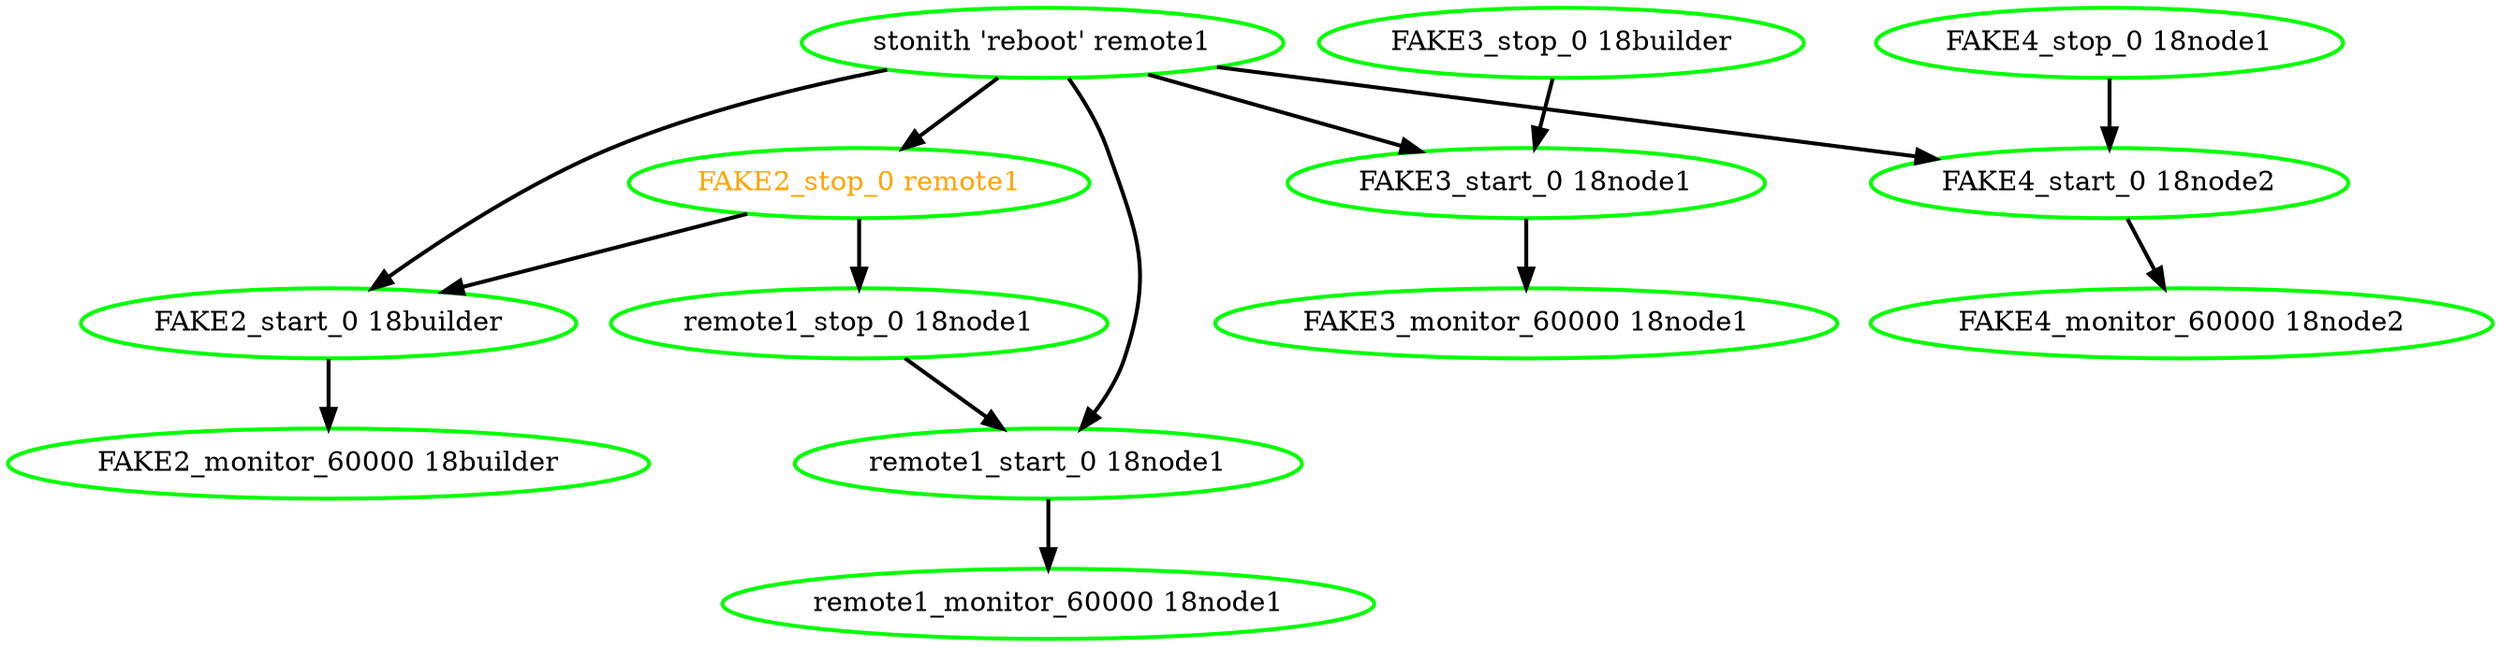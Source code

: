  digraph "g" {
"FAKE2_monitor_60000 18builder" [ style=bold color="green" fontcolor="black"]
"FAKE2_start_0 18builder" -> "FAKE2_monitor_60000 18builder" [ style = bold]
"FAKE2_start_0 18builder" [ style=bold color="green" fontcolor="black"]
"FAKE2_stop_0 remote1" -> "FAKE2_start_0 18builder" [ style = bold]
"FAKE2_stop_0 remote1" -> "remote1_stop_0 18node1" [ style = bold]
"FAKE2_stop_0 remote1" [ style=bold color="green" fontcolor="orange"]
"FAKE3_monitor_60000 18node1" [ style=bold color="green" fontcolor="black"]
"FAKE3_start_0 18node1" -> "FAKE3_monitor_60000 18node1" [ style = bold]
"FAKE3_start_0 18node1" [ style=bold color="green" fontcolor="black"]
"FAKE3_stop_0 18builder" -> "FAKE3_start_0 18node1" [ style = bold]
"FAKE3_stop_0 18builder" [ style=bold color="green" fontcolor="black"]
"FAKE4_monitor_60000 18node2" [ style=bold color="green" fontcolor="black"]
"FAKE4_start_0 18node2" -> "FAKE4_monitor_60000 18node2" [ style = bold]
"FAKE4_start_0 18node2" [ style=bold color="green" fontcolor="black"]
"FAKE4_stop_0 18node1" -> "FAKE4_start_0 18node2" [ style = bold]
"FAKE4_stop_0 18node1" [ style=bold color="green" fontcolor="black"]
"remote1_monitor_60000 18node1" [ style=bold color="green" fontcolor="black"]
"remote1_start_0 18node1" -> "remote1_monitor_60000 18node1" [ style = bold]
"remote1_start_0 18node1" [ style=bold color="green" fontcolor="black"]
"remote1_stop_0 18node1" -> "remote1_start_0 18node1" [ style = bold]
"remote1_stop_0 18node1" [ style=bold color="green" fontcolor="black"]
"stonith 'reboot' remote1" -> "FAKE2_start_0 18builder" [ style = bold]
"stonith 'reboot' remote1" -> "FAKE2_stop_0 remote1" [ style = bold]
"stonith 'reboot' remote1" -> "FAKE3_start_0 18node1" [ style = bold]
"stonith 'reboot' remote1" -> "FAKE4_start_0 18node2" [ style = bold]
"stonith 'reboot' remote1" -> "remote1_start_0 18node1" [ style = bold]
"stonith 'reboot' remote1" [ style=bold color="green" fontcolor="black"]
}
